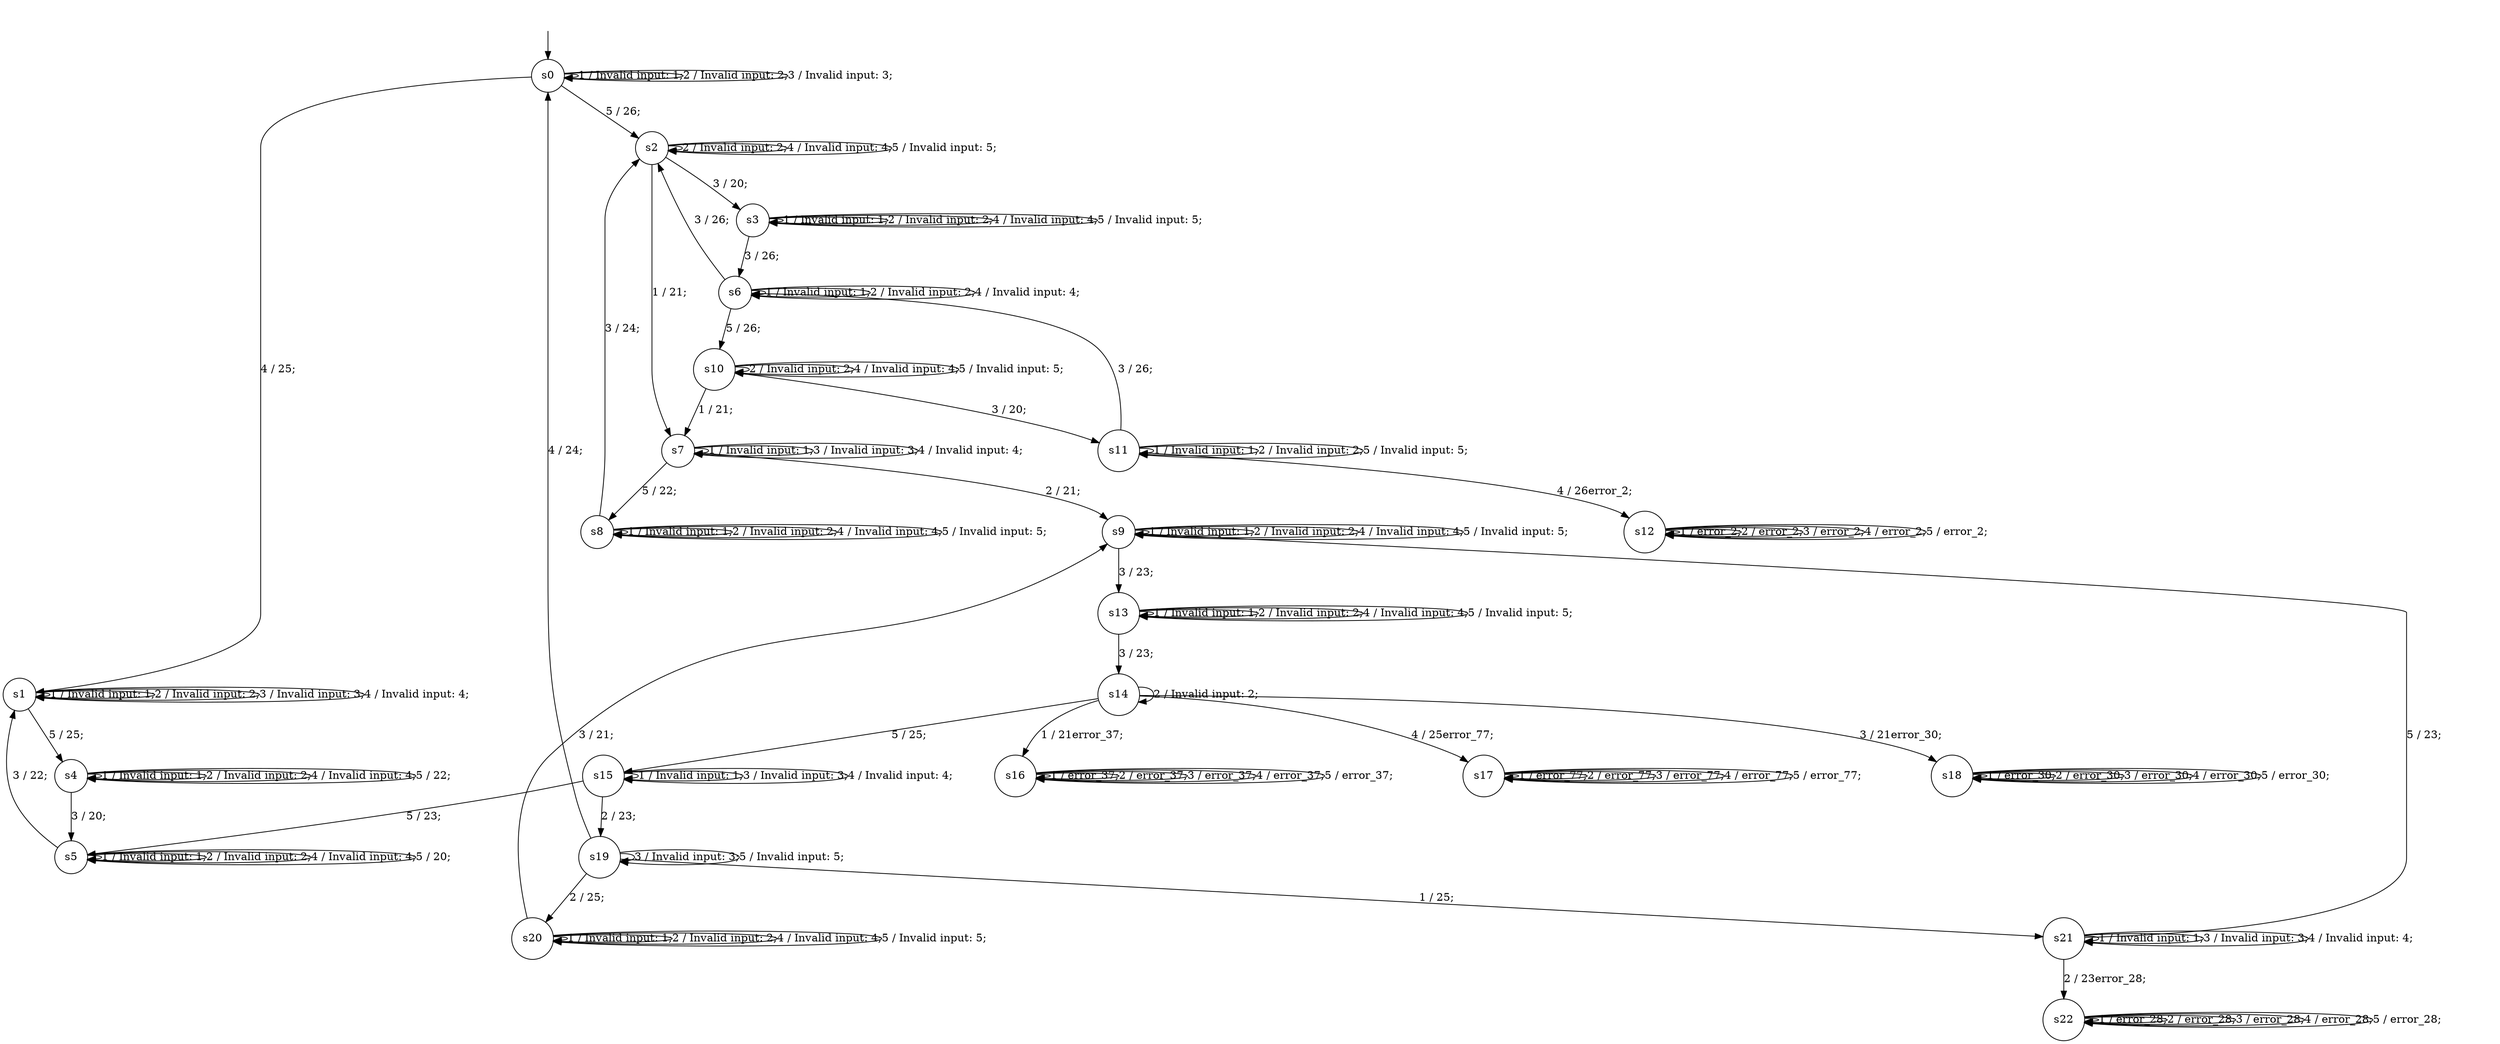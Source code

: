 digraph g {
__start0 [label="" shape="none"];

	s0 [shape="circle" label="s0"];
	s1 [shape="circle" label="s1"];
	s2 [shape="circle" label="s2"];
	s3 [shape="circle" label="s3"];
	s4 [shape="circle" label="s4"];
	s5 [shape="circle" label="s5"];
	s6 [shape="circle" label="s6"];
	s7 [shape="circle" label="s7"];
	s8 [shape="circle" label="s8"];
	s9 [shape="circle" label="s9"];
	s10 [shape="circle" label="s10"];
	s11 [shape="circle" label="s11"];
	s12 [shape="circle" label="s12"];
	s13 [shape="circle" label="s13"];
	s14 [shape="circle" label="s14"];
	s15 [shape="circle" label="s15"];
	s16 [shape="circle" label="s16"];
	s17 [shape="circle" label="s17"];
	s18 [shape="circle" label="s18"];
	s19 [shape="circle" label="s19"];
	s20 [shape="circle" label="s20"];
	s21 [shape="circle" label="s21"];
	s22 [shape="circle" label="s22"];
	s0 -> s0 [label="1 / Invalid input: 1;"];
	s0 -> s0 [label="2 / Invalid input: 2;"];
	s0 -> s0 [label="3 / Invalid input: 3;"];
	s0 -> s1 [label="4 / 25;"];
	s0 -> s2 [label="5 / 26;"];
	s1 -> s1 [label="1 / Invalid input: 1;"];
	s1 -> s1 [label="2 / Invalid input: 2;"];
	s1 -> s1 [label="3 / Invalid input: 3;"];
	s1 -> s1 [label="4 / Invalid input: 4;"];
	s1 -> s4 [label="5 / 25;"];
	s2 -> s7 [label="1 / 21;"];
	s2 -> s2 [label="2 / Invalid input: 2;"];
	s2 -> s3 [label="3 / 20;"];
	s2 -> s2 [label="4 / Invalid input: 4;"];
	s2 -> s2 [label="5 / Invalid input: 5;"];
	s3 -> s3 [label="1 / Invalid input: 1;"];
	s3 -> s3 [label="2 / Invalid input: 2;"];
	s3 -> s6 [label="3 / 26;"];
	s3 -> s3 [label="4 / Invalid input: 4;"];
	s3 -> s3 [label="5 / Invalid input: 5;"];
	s4 -> s4 [label="1 / Invalid input: 1;"];
	s4 -> s4 [label="2 / Invalid input: 2;"];
	s4 -> s5 [label="3 / 20;"];
	s4 -> s4 [label="4 / Invalid input: 4;"];
	s4 -> s4 [label="5 / 22;"];
	s5 -> s5 [label="1 / Invalid input: 1;"];
	s5 -> s5 [label="2 / Invalid input: 2;"];
	s5 -> s1 [label="3 / 22;"];
	s5 -> s5 [label="4 / Invalid input: 4;"];
	s5 -> s5 [label="5 / 20;"];
	s6 -> s6 [label="1 / Invalid input: 1;"];
	s6 -> s6 [label="2 / Invalid input: 2;"];
	s6 -> s2 [label="3 / 26;"];
	s6 -> s6 [label="4 / Invalid input: 4;"];
	s6 -> s10 [label="5 / 26;"];
	s7 -> s7 [label="1 / Invalid input: 1;"];
	s7 -> s9 [label="2 / 21;"];
	s7 -> s7 [label="3 / Invalid input: 3;"];
	s7 -> s7 [label="4 / Invalid input: 4;"];
	s7 -> s8 [label="5 / 22;"];
	s8 -> s8 [label="1 / Invalid input: 1;"];
	s8 -> s8 [label="2 / Invalid input: 2;"];
	s8 -> s2 [label="3 / 24;"];
	s8 -> s8 [label="4 / Invalid input: 4;"];
	s8 -> s8 [label="5 / Invalid input: 5;"];
	s9 -> s9 [label="1 / Invalid input: 1;"];
	s9 -> s9 [label="2 / Invalid input: 2;"];
	s9 -> s13 [label="3 / 23;"];
	s9 -> s9 [label="4 / Invalid input: 4;"];
	s9 -> s9 [label="5 / Invalid input: 5;"];
	s10 -> s7 [label="1 / 21;"];
	s10 -> s10 [label="2 / Invalid input: 2;"];
	s10 -> s11 [label="3 / 20;"];
	s10 -> s10 [label="4 / Invalid input: 4;"];
	s10 -> s10 [label="5 / Invalid input: 5;"];
	s11 -> s11 [label="1 / Invalid input: 1;"];
	s11 -> s11 [label="2 / Invalid input: 2;"];
	s11 -> s6 [label="3 / 26;"];
	s11 -> s12 [label="4 / 26error_2;"];
	s11 -> s11 [label="5 / Invalid input: 5;"];
	s12 -> s12 [label="1 / error_2;"];
	s12 -> s12 [label="2 / error_2;"];
	s12 -> s12 [label="3 / error_2;"];
	s12 -> s12 [label="4 / error_2;"];
	s12 -> s12 [label="5 / error_2;"];
	s13 -> s13 [label="1 / Invalid input: 1;"];
	s13 -> s13 [label="2 / Invalid input: 2;"];
	s13 -> s14 [label="3 / 23;"];
	s13 -> s13 [label="4 / Invalid input: 4;"];
	s13 -> s13 [label="5 / Invalid input: 5;"];
	s14 -> s16 [label="1 / 21error_37;"];
	s14 -> s14 [label="2 / Invalid input: 2;"];
	s14 -> s18 [label="3 / 21error_30;"];
	s14 -> s17 [label="4 / 25error_77;"];
	s14 -> s15 [label="5 / 25;"];
	s15 -> s15 [label="1 / Invalid input: 1;"];
	s15 -> s19 [label="2 / 23;"];
	s15 -> s15 [label="3 / Invalid input: 3;"];
	s15 -> s15 [label="4 / Invalid input: 4;"];
	s15 -> s5 [label="5 / 23;"];
	s16 -> s16 [label="1 / error_37;"];
	s16 -> s16 [label="2 / error_37;"];
	s16 -> s16 [label="3 / error_37;"];
	s16 -> s16 [label="4 / error_37;"];
	s16 -> s16 [label="5 / error_37;"];
	s17 -> s17 [label="1 / error_77;"];
	s17 -> s17 [label="2 / error_77;"];
	s17 -> s17 [label="3 / error_77;"];
	s17 -> s17 [label="4 / error_77;"];
	s17 -> s17 [label="5 / error_77;"];
	s18 -> s18 [label="1 / error_30;"];
	s18 -> s18 [label="2 / error_30;"];
	s18 -> s18 [label="3 / error_30;"];
	s18 -> s18 [label="4 / error_30;"];
	s18 -> s18 [label="5 / error_30;"];
	s19 -> s21 [label="1 / 25;"];
	s19 -> s20 [label="2 / 25;"];
	s19 -> s19 [label="3 / Invalid input: 3;"];
	s19 -> s0 [label="4 / 24;"];
	s19 -> s19 [label="5 / Invalid input: 5;"];
	s20 -> s20 [label="1 / Invalid input: 1;"];
	s20 -> s20 [label="2 / Invalid input: 2;"];
	s20 -> s9 [label="3 / 21;"];
	s20 -> s20 [label="4 / Invalid input: 4;"];
	s20 -> s20 [label="5 / Invalid input: 5;"];
	s21 -> s21 [label="1 / Invalid input: 1;"];
	s21 -> s22 [label="2 / 23error_28;"];
	s21 -> s21 [label="3 / Invalid input: 3;"];
	s21 -> s21 [label="4 / Invalid input: 4;"];
	s21 -> s9 [label="5 / 23;"];
	s22 -> s22 [label="1 / error_28;"];
	s22 -> s22 [label="2 / error_28;"];
	s22 -> s22 [label="3 / error_28;"];
	s22 -> s22 [label="4 / error_28;"];
	s22 -> s22 [label="5 / error_28;"];

__start0 -> s0;
}
